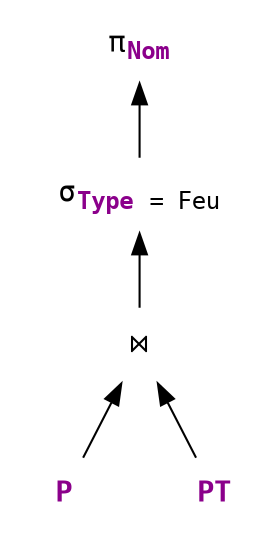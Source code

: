 digraph {
  rankdir=BT
  node [shape=none, fontname="monospace"]
  edge [color=black]

  P [label=<<b>P</b>>, fontcolor=darkmagenta]
  PT [label=<<b>PT</b>>, fontcolor=darkmagenta]
  Join [label=<⋈>]
  Select [label=<σ<sub><font color="darkmagenta"><b>Type</b></font> = Feu</sub>>]
  Project [label=<π<sub><font color="darkmagenta"><b>Nom</b></font></sub>>]

  P -> Join
  PT -> Join
  Join -> Select
  Select -> Project

}